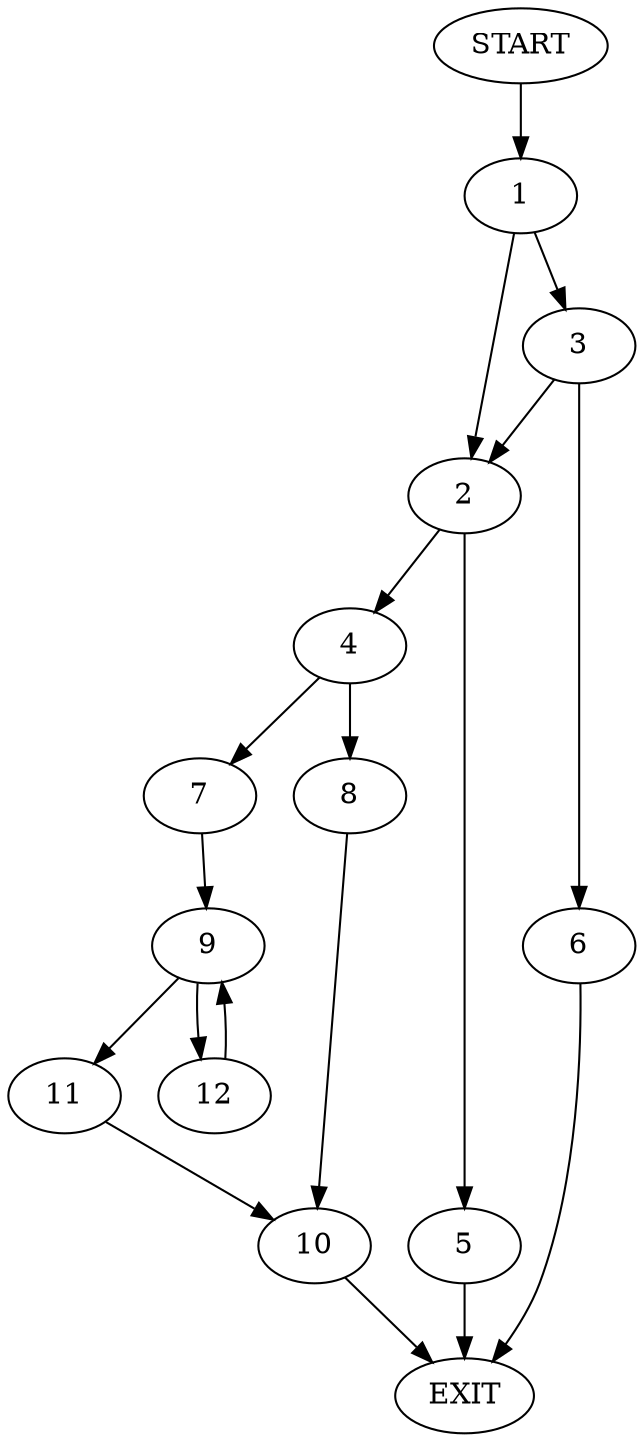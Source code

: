 digraph {
0 [label="START"]
13 [label="EXIT"]
0 -> 1
1 -> 2
1 -> 3
2 -> 4
2 -> 5
3 -> 2
3 -> 6
6 -> 13
5 -> 13
4 -> 7
4 -> 8
7 -> 9
8 -> 10
9 -> 11
9 -> 12
12 -> 9
11 -> 10
10 -> 13
}
